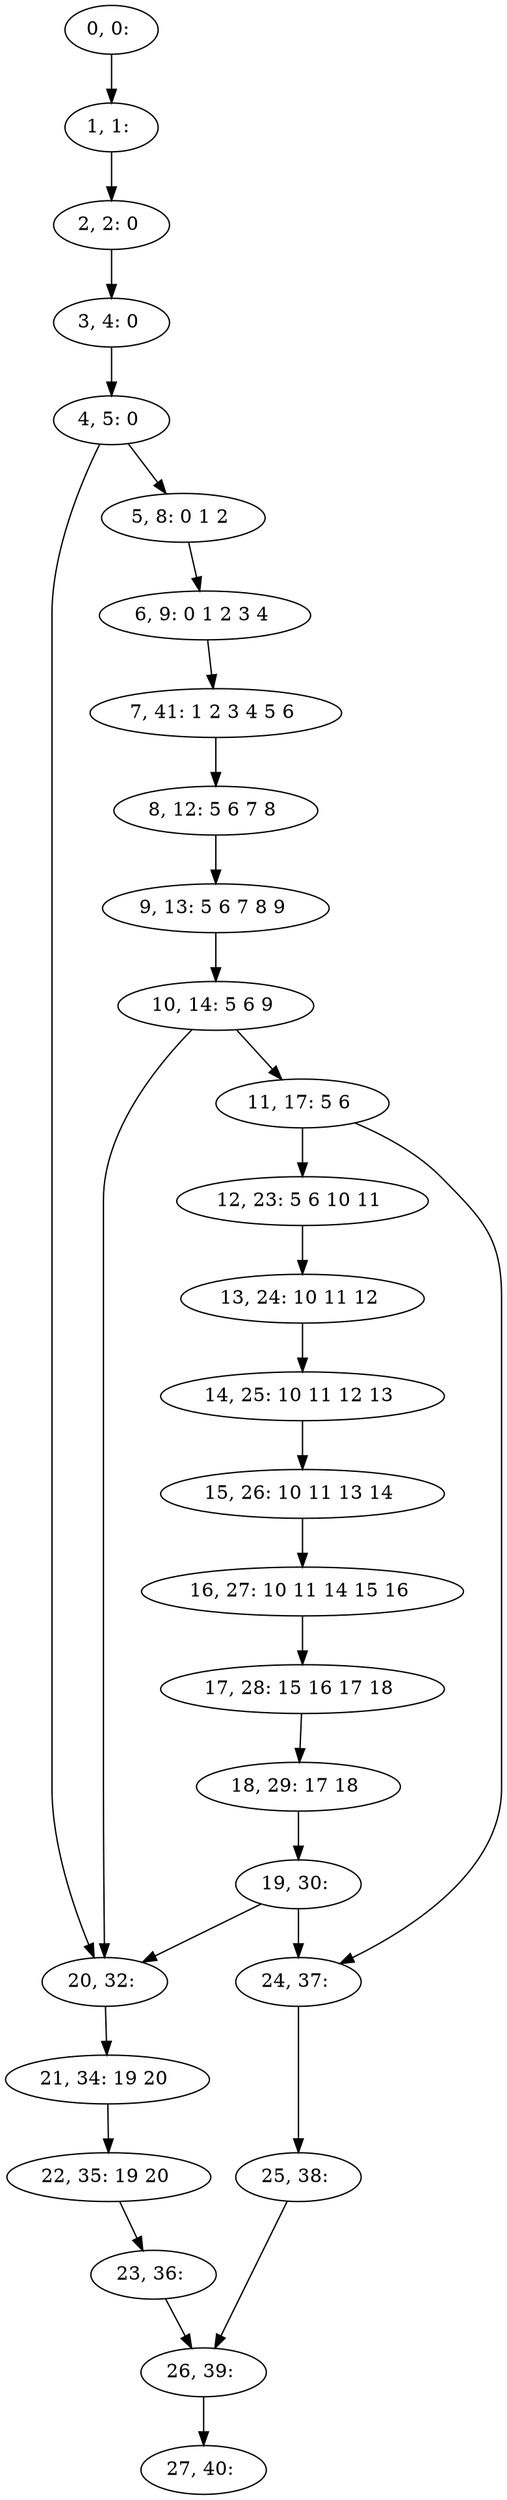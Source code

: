 digraph G {
0[label="0, 0: "];
1[label="1, 1: "];
2[label="2, 2: 0 "];
3[label="3, 4: 0 "];
4[label="4, 5: 0 "];
5[label="5, 8: 0 1 2 "];
6[label="6, 9: 0 1 2 3 4 "];
7[label="7, 41: 1 2 3 4 5 6 "];
8[label="8, 12: 5 6 7 8 "];
9[label="9, 13: 5 6 7 8 9 "];
10[label="10, 14: 5 6 9 "];
11[label="11, 17: 5 6 "];
12[label="12, 23: 5 6 10 11 "];
13[label="13, 24: 10 11 12 "];
14[label="14, 25: 10 11 12 13 "];
15[label="15, 26: 10 11 13 14 "];
16[label="16, 27: 10 11 14 15 16 "];
17[label="17, 28: 15 16 17 18 "];
18[label="18, 29: 17 18 "];
19[label="19, 30: "];
20[label="20, 32: "];
21[label="21, 34: 19 20 "];
22[label="22, 35: 19 20 "];
23[label="23, 36: "];
24[label="24, 37: "];
25[label="25, 38: "];
26[label="26, 39: "];
27[label="27, 40: "];
0->1 ;
1->2 ;
2->3 ;
3->4 ;
4->5 ;
4->20 ;
5->6 ;
6->7 ;
7->8 ;
8->9 ;
9->10 ;
10->11 ;
10->20 ;
11->12 ;
11->24 ;
12->13 ;
13->14 ;
14->15 ;
15->16 ;
16->17 ;
17->18 ;
18->19 ;
19->20 ;
19->24 ;
20->21 ;
21->22 ;
22->23 ;
23->26 ;
24->25 ;
25->26 ;
26->27 ;
}
